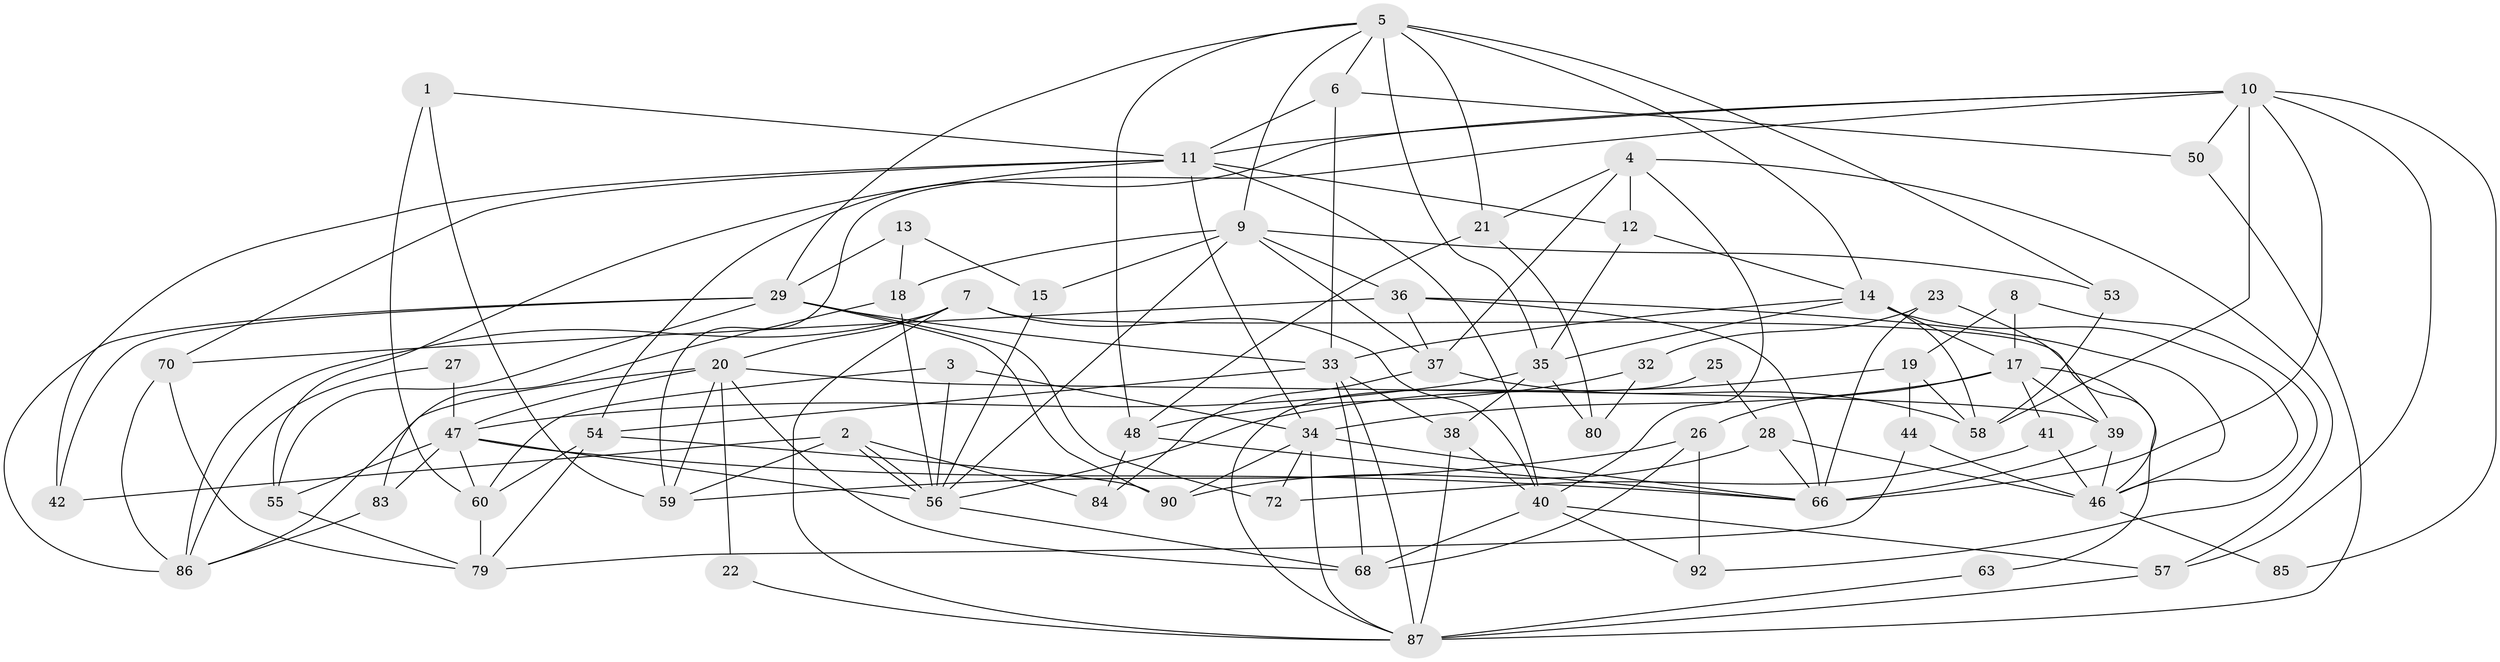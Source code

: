 // Generated by graph-tools (version 1.1) at 2025/24/03/03/25 07:24:01]
// undirected, 65 vertices, 155 edges
graph export_dot {
graph [start="1"]
  node [color=gray90,style=filled];
  1;
  2;
  3;
  4 [super="+16"];
  5 [super="+67"];
  6;
  7 [super="+31"];
  8;
  9 [super="+30"];
  10 [super="+24"];
  11 [super="+78"];
  12 [super="+45"];
  13;
  14 [super="+51"];
  15;
  17 [super="+89"];
  18;
  19 [super="+64"];
  20 [super="+52"];
  21;
  22;
  23;
  25;
  26;
  27;
  28;
  29 [super="+74"];
  32;
  33 [super="+65"];
  34;
  35 [super="+81"];
  36 [super="+43"];
  37;
  38;
  39 [super="+93"];
  40 [super="+61"];
  41;
  42;
  44;
  46 [super="+75"];
  47 [super="+49"];
  48 [super="+82"];
  50;
  53;
  54 [super="+73"];
  55 [super="+71"];
  56 [super="+77"];
  57 [super="+76"];
  58;
  59;
  60 [super="+62"];
  63;
  66 [super="+94"];
  68 [super="+69"];
  70;
  72;
  79;
  80;
  83;
  84;
  85;
  86 [super="+91"];
  87 [super="+88"];
  90;
  92;
  1 -- 60;
  1 -- 59;
  1 -- 11;
  2 -- 42;
  2 -- 56;
  2 -- 56;
  2 -- 59;
  2 -- 84;
  3 -- 34;
  3 -- 56;
  3 -- 60;
  4 -- 40;
  4 -- 21;
  4 -- 12;
  4 -- 37;
  4 -- 57;
  5 -- 29;
  5 -- 6;
  5 -- 14;
  5 -- 48;
  5 -- 21;
  5 -- 53;
  5 -- 9;
  5 -- 35;
  6 -- 50;
  6 -- 11;
  6 -- 33;
  7 -- 40;
  7 -- 20;
  7 -- 46;
  7 -- 87;
  7 -- 86;
  8 -- 19;
  8 -- 92;
  8 -- 17;
  9 -- 15;
  9 -- 37;
  9 -- 18;
  9 -- 36;
  9 -- 53;
  9 -- 56;
  10 -- 11;
  10 -- 57;
  10 -- 58;
  10 -- 66 [weight=2];
  10 -- 85;
  10 -- 54;
  10 -- 59;
  10 -- 50;
  11 -- 12;
  11 -- 42;
  11 -- 70;
  11 -- 34;
  11 -- 55;
  11 -- 40;
  12 -- 14;
  12 -- 35;
  13 -- 29;
  13 -- 18;
  13 -- 15;
  14 -- 33;
  14 -- 46;
  14 -- 17;
  14 -- 58;
  14 -- 35;
  15 -- 56;
  17 -- 34;
  17 -- 39;
  17 -- 41;
  17 -- 26;
  17 -- 63;
  18 -- 83;
  18 -- 56;
  19 -- 56;
  19 -- 44;
  19 -- 58;
  20 -- 39;
  20 -- 59;
  20 -- 86;
  20 -- 22;
  20 -- 47;
  20 -- 68;
  21 -- 80;
  21 -- 48;
  22 -- 87;
  23 -- 32;
  23 -- 66;
  23 -- 39;
  25 -- 28;
  25 -- 87;
  26 -- 59;
  26 -- 92;
  26 -- 68;
  27 -- 86;
  27 -- 47;
  28 -- 90;
  28 -- 46;
  28 -- 66;
  29 -- 42 [weight=2];
  29 -- 55;
  29 -- 33;
  29 -- 90;
  29 -- 86;
  29 -- 72;
  32 -- 80;
  32 -- 48;
  33 -- 38;
  33 -- 54;
  33 -- 87;
  33 -- 68;
  34 -- 66;
  34 -- 72;
  34 -- 87;
  34 -- 90;
  35 -- 80;
  35 -- 47;
  35 -- 38;
  36 -- 70;
  36 -- 37;
  36 -- 46;
  36 -- 66;
  37 -- 58;
  37 -- 84;
  38 -- 40;
  38 -- 87;
  39 -- 66;
  39 -- 46;
  40 -- 68;
  40 -- 92;
  40 -- 57;
  41 -- 72;
  41 -- 46;
  44 -- 79;
  44 -- 46;
  46 -- 85;
  47 -- 56;
  47 -- 66;
  47 -- 83;
  47 -- 55;
  47 -- 60;
  48 -- 66;
  48 -- 84;
  50 -- 87;
  53 -- 58;
  54 -- 90;
  54 -- 60;
  54 -- 79;
  55 -- 79;
  56 -- 68;
  57 -- 87;
  60 -- 79;
  63 -- 87;
  70 -- 79;
  70 -- 86;
  83 -- 86;
}
